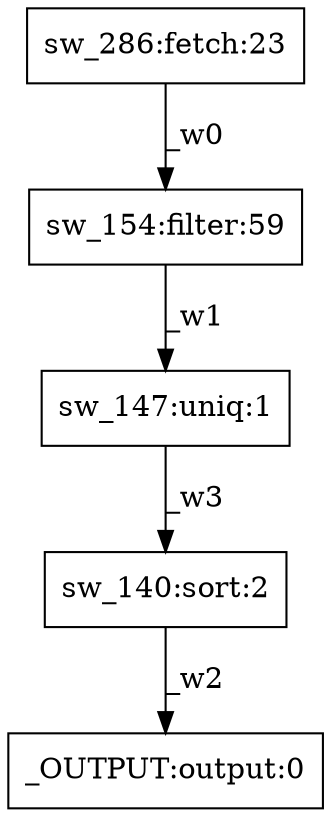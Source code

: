 digraph test1 { node [shape=box] "_OUTPUT" [label="_OUTPUT:output:0"];"sw_286" [label="sw_286:fetch:23"];"sw_154" [label="sw_154:filter:59"];"sw_140" [label="sw_140:sort:2"];"sw_147" [label="sw_147:uniq:1"];"sw_286" -> "sw_154" [label="_w0"];"sw_154" -> "sw_147" [label="_w1"];"sw_140" -> "_OUTPUT" [label="_w2"];"sw_147" -> "sw_140" [label="_w3"];}